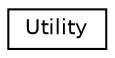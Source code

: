 digraph "Graphical Class Hierarchy"
{
  edge [fontname="Helvetica",fontsize="10",labelfontname="Helvetica",labelfontsize="10"];
  node [fontname="Helvetica",fontsize="10",shape=record];
  rankdir="LR";
  Node0 [label="Utility",height=0.2,width=0.4,color="black", fillcolor="white", style="filled",URL="$class_utility.html"];
}
